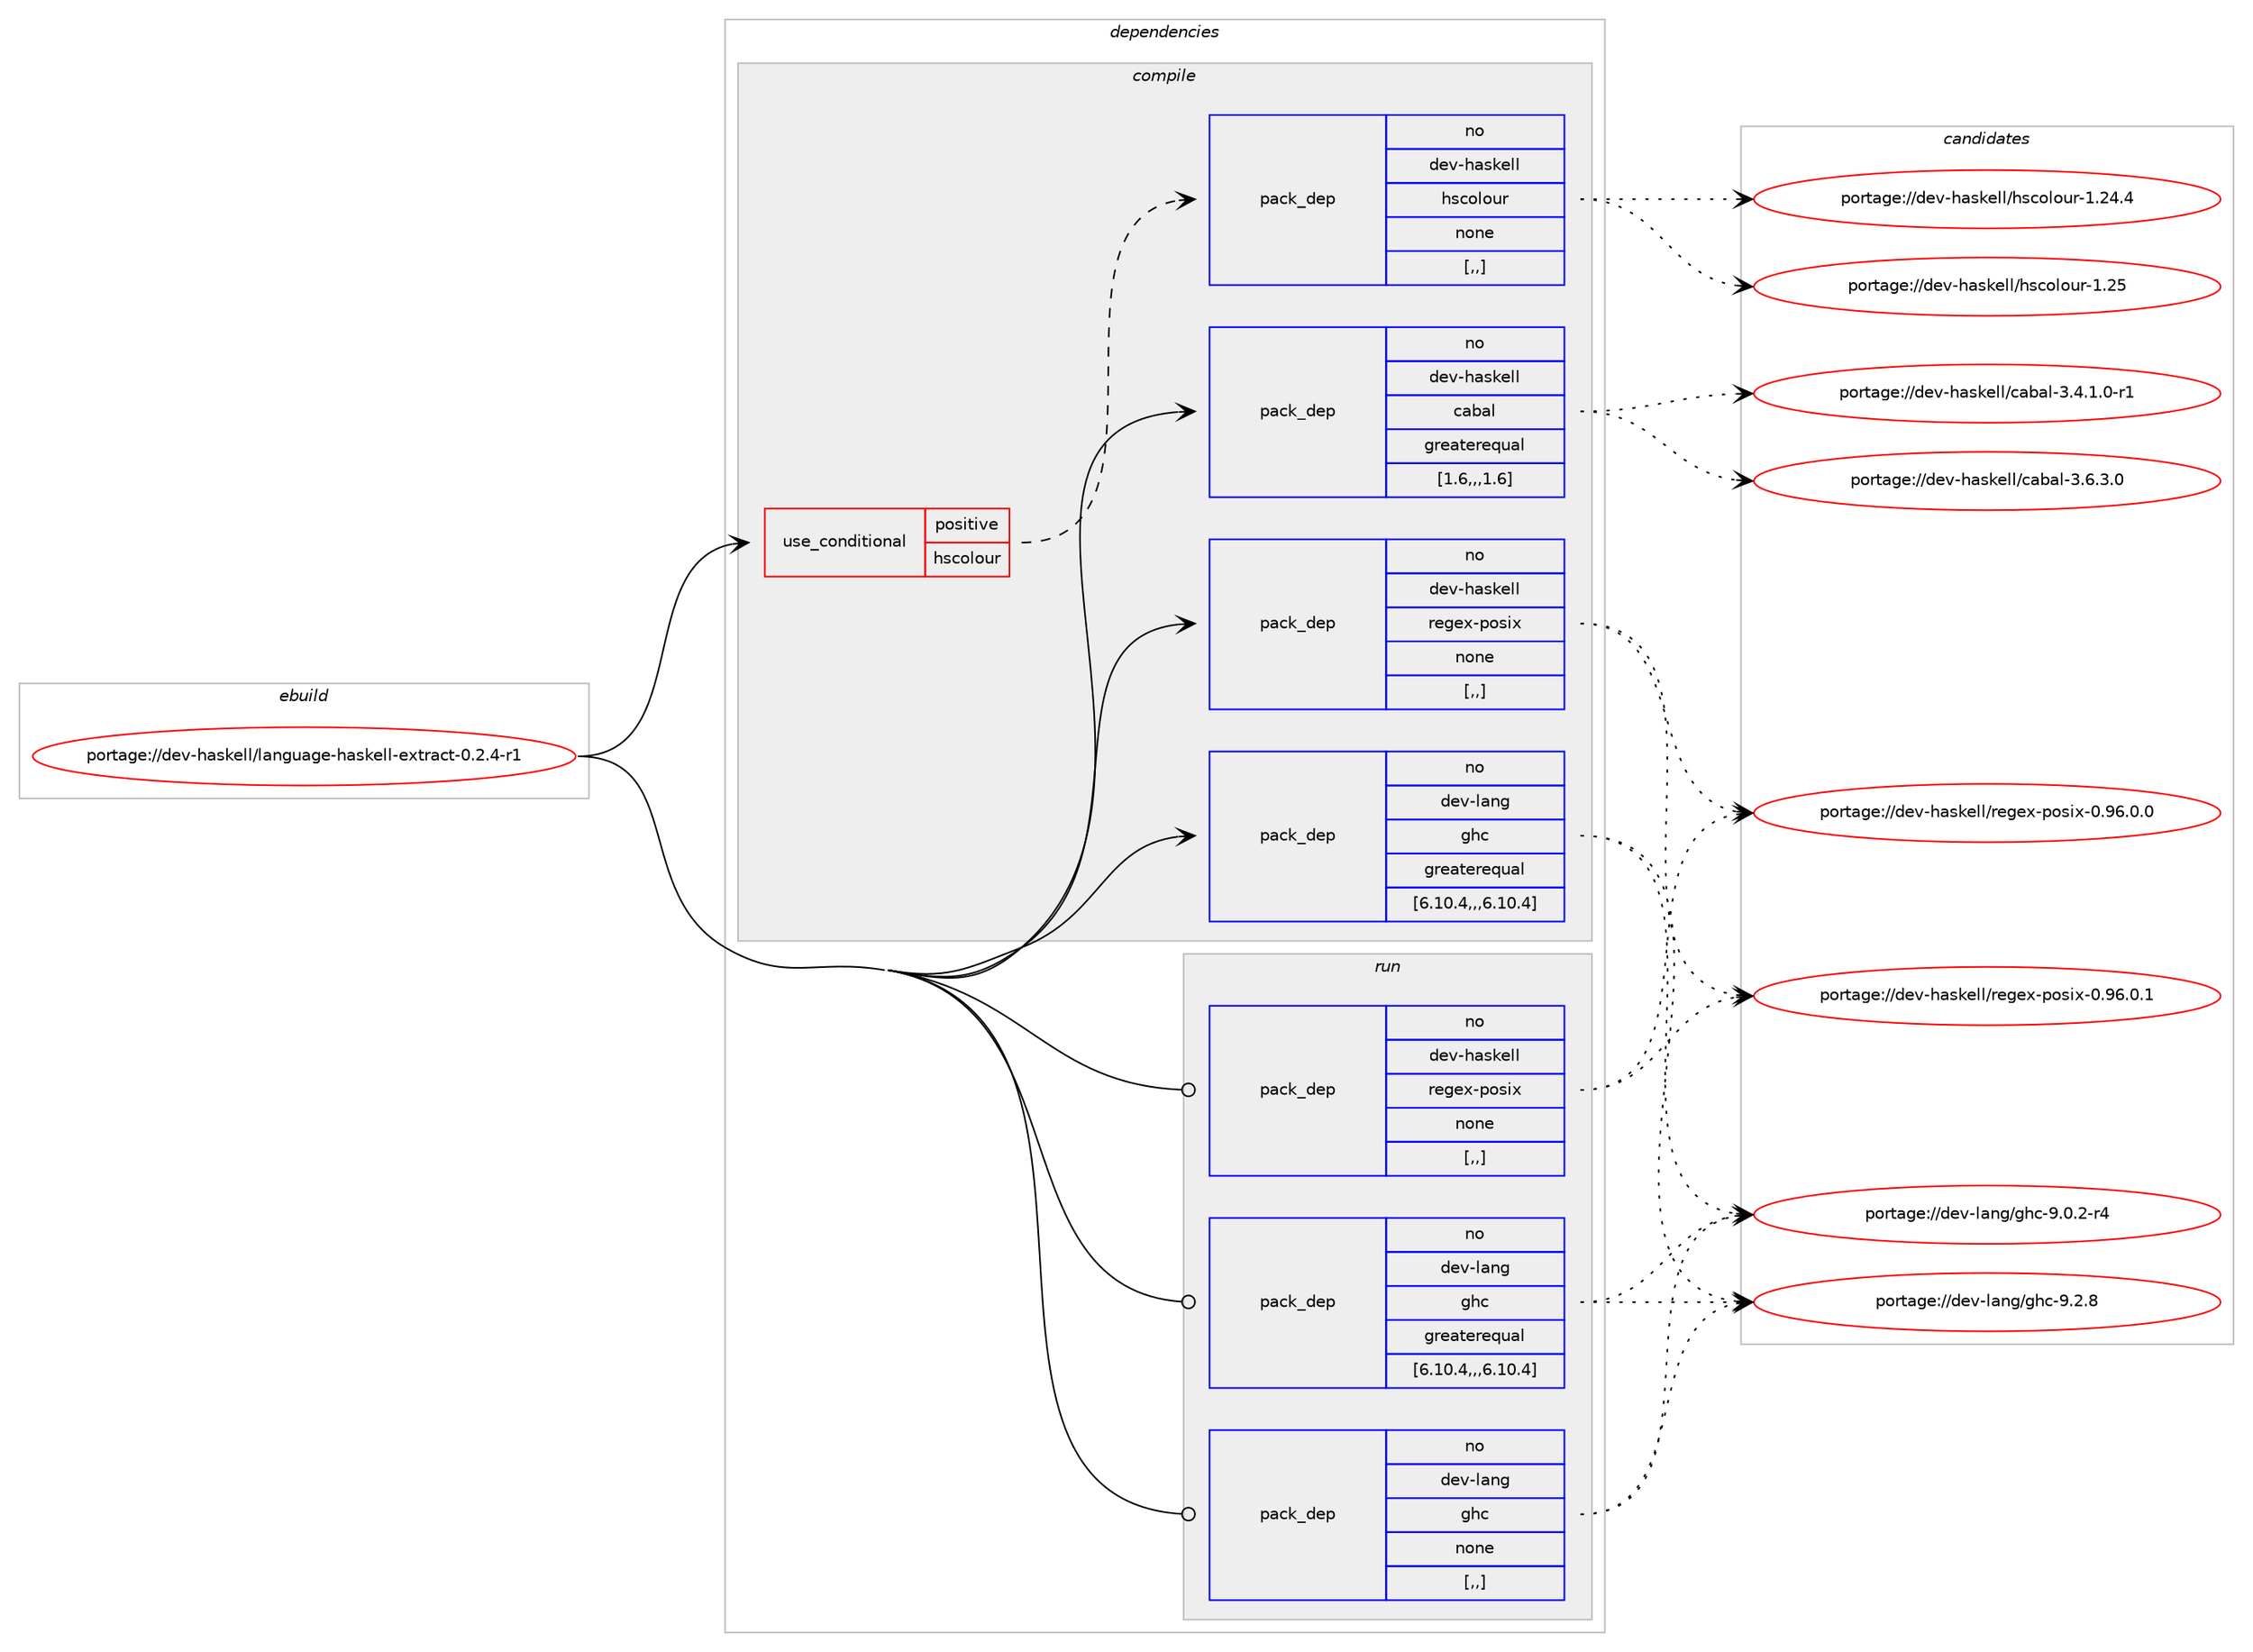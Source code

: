 digraph prolog {

# *************
# Graph options
# *************

newrank=true;
concentrate=true;
compound=true;
graph [rankdir=LR,fontname=Helvetica,fontsize=10,ranksep=1.5];#, ranksep=2.5, nodesep=0.2];
edge  [arrowhead=vee];
node  [fontname=Helvetica,fontsize=10];

# **********
# The ebuild
# **********

subgraph cluster_leftcol {
color=gray;
rank=same;
label=<<i>ebuild</i>>;
id [label="portage://dev-haskell/language-haskell-extract-0.2.4-r1", color=red, width=4, href="../dev-haskell/language-haskell-extract-0.2.4-r1.svg"];
}

# ****************
# The dependencies
# ****************

subgraph cluster_midcol {
color=gray;
label=<<i>dependencies</i>>;
subgraph cluster_compile {
fillcolor="#eeeeee";
style=filled;
label=<<i>compile</i>>;
subgraph cond20039 {
dependency81226 [label=<<TABLE BORDER="0" CELLBORDER="1" CELLSPACING="0" CELLPADDING="4"><TR><TD ROWSPAN="3" CELLPADDING="10">use_conditional</TD></TR><TR><TD>positive</TD></TR><TR><TD>hscolour</TD></TR></TABLE>>, shape=none, color=red];
subgraph pack60219 {
dependency81227 [label=<<TABLE BORDER="0" CELLBORDER="1" CELLSPACING="0" CELLPADDING="4" WIDTH="220"><TR><TD ROWSPAN="6" CELLPADDING="30">pack_dep</TD></TR><TR><TD WIDTH="110">no</TD></TR><TR><TD>dev-haskell</TD></TR><TR><TD>hscolour</TD></TR><TR><TD>none</TD></TR><TR><TD>[,,]</TD></TR></TABLE>>, shape=none, color=blue];
}
dependency81226:e -> dependency81227:w [weight=20,style="dashed",arrowhead="vee"];
}
id:e -> dependency81226:w [weight=20,style="solid",arrowhead="vee"];
subgraph pack60220 {
dependency81228 [label=<<TABLE BORDER="0" CELLBORDER="1" CELLSPACING="0" CELLPADDING="4" WIDTH="220"><TR><TD ROWSPAN="6" CELLPADDING="30">pack_dep</TD></TR><TR><TD WIDTH="110">no</TD></TR><TR><TD>dev-haskell</TD></TR><TR><TD>cabal</TD></TR><TR><TD>greaterequal</TD></TR><TR><TD>[1.6,,,1.6]</TD></TR></TABLE>>, shape=none, color=blue];
}
id:e -> dependency81228:w [weight=20,style="solid",arrowhead="vee"];
subgraph pack60221 {
dependency81229 [label=<<TABLE BORDER="0" CELLBORDER="1" CELLSPACING="0" CELLPADDING="4" WIDTH="220"><TR><TD ROWSPAN="6" CELLPADDING="30">pack_dep</TD></TR><TR><TD WIDTH="110">no</TD></TR><TR><TD>dev-haskell</TD></TR><TR><TD>regex-posix</TD></TR><TR><TD>none</TD></TR><TR><TD>[,,]</TD></TR></TABLE>>, shape=none, color=blue];
}
id:e -> dependency81229:w [weight=20,style="solid",arrowhead="vee"];
subgraph pack60222 {
dependency81230 [label=<<TABLE BORDER="0" CELLBORDER="1" CELLSPACING="0" CELLPADDING="4" WIDTH="220"><TR><TD ROWSPAN="6" CELLPADDING="30">pack_dep</TD></TR><TR><TD WIDTH="110">no</TD></TR><TR><TD>dev-lang</TD></TR><TR><TD>ghc</TD></TR><TR><TD>greaterequal</TD></TR><TR><TD>[6.10.4,,,6.10.4]</TD></TR></TABLE>>, shape=none, color=blue];
}
id:e -> dependency81230:w [weight=20,style="solid",arrowhead="vee"];
}
subgraph cluster_compileandrun {
fillcolor="#eeeeee";
style=filled;
label=<<i>compile and run</i>>;
}
subgraph cluster_run {
fillcolor="#eeeeee";
style=filled;
label=<<i>run</i>>;
subgraph pack60223 {
dependency81231 [label=<<TABLE BORDER="0" CELLBORDER="1" CELLSPACING="0" CELLPADDING="4" WIDTH="220"><TR><TD ROWSPAN="6" CELLPADDING="30">pack_dep</TD></TR><TR><TD WIDTH="110">no</TD></TR><TR><TD>dev-haskell</TD></TR><TR><TD>regex-posix</TD></TR><TR><TD>none</TD></TR><TR><TD>[,,]</TD></TR></TABLE>>, shape=none, color=blue];
}
id:e -> dependency81231:w [weight=20,style="solid",arrowhead="odot"];
subgraph pack60224 {
dependency81232 [label=<<TABLE BORDER="0" CELLBORDER="1" CELLSPACING="0" CELLPADDING="4" WIDTH="220"><TR><TD ROWSPAN="6" CELLPADDING="30">pack_dep</TD></TR><TR><TD WIDTH="110">no</TD></TR><TR><TD>dev-lang</TD></TR><TR><TD>ghc</TD></TR><TR><TD>greaterequal</TD></TR><TR><TD>[6.10.4,,,6.10.4]</TD></TR></TABLE>>, shape=none, color=blue];
}
id:e -> dependency81232:w [weight=20,style="solid",arrowhead="odot"];
subgraph pack60225 {
dependency81233 [label=<<TABLE BORDER="0" CELLBORDER="1" CELLSPACING="0" CELLPADDING="4" WIDTH="220"><TR><TD ROWSPAN="6" CELLPADDING="30">pack_dep</TD></TR><TR><TD WIDTH="110">no</TD></TR><TR><TD>dev-lang</TD></TR><TR><TD>ghc</TD></TR><TR><TD>none</TD></TR><TR><TD>[,,]</TD></TR></TABLE>>, shape=none, color=blue];
}
id:e -> dependency81233:w [weight=20,style="solid",arrowhead="odot"];
}
}

# **************
# The candidates
# **************

subgraph cluster_choices {
rank=same;
color=gray;
label=<<i>candidates</i>>;

subgraph choice60219 {
color=black;
nodesep=1;
choice1001011184510497115107101108108471041159911110811111711445494650524652 [label="portage://dev-haskell/hscolour-1.24.4", color=red, width=4,href="../dev-haskell/hscolour-1.24.4.svg"];
choice100101118451049711510710110810847104115991111081111171144549465053 [label="portage://dev-haskell/hscolour-1.25", color=red, width=4,href="../dev-haskell/hscolour-1.25.svg"];
dependency81227:e -> choice1001011184510497115107101108108471041159911110811111711445494650524652:w [style=dotted,weight="100"];
dependency81227:e -> choice100101118451049711510710110810847104115991111081111171144549465053:w [style=dotted,weight="100"];
}
subgraph choice60220 {
color=black;
nodesep=1;
choice1001011184510497115107101108108479997989710845514652464946484511449 [label="portage://dev-haskell/cabal-3.4.1.0-r1", color=red, width=4,href="../dev-haskell/cabal-3.4.1.0-r1.svg"];
choice100101118451049711510710110810847999798971084551465446514648 [label="portage://dev-haskell/cabal-3.6.3.0", color=red, width=4,href="../dev-haskell/cabal-3.6.3.0.svg"];
dependency81228:e -> choice1001011184510497115107101108108479997989710845514652464946484511449:w [style=dotted,weight="100"];
dependency81228:e -> choice100101118451049711510710110810847999798971084551465446514648:w [style=dotted,weight="100"];
}
subgraph choice60221 {
color=black;
nodesep=1;
choice10010111845104971151071011081084711410110310112045112111115105120454846575446484648 [label="portage://dev-haskell/regex-posix-0.96.0.0", color=red, width=4,href="../dev-haskell/regex-posix-0.96.0.0.svg"];
choice10010111845104971151071011081084711410110310112045112111115105120454846575446484649 [label="portage://dev-haskell/regex-posix-0.96.0.1", color=red, width=4,href="../dev-haskell/regex-posix-0.96.0.1.svg"];
dependency81229:e -> choice10010111845104971151071011081084711410110310112045112111115105120454846575446484648:w [style=dotted,weight="100"];
dependency81229:e -> choice10010111845104971151071011081084711410110310112045112111115105120454846575446484649:w [style=dotted,weight="100"];
}
subgraph choice60222 {
color=black;
nodesep=1;
choice100101118451089711010347103104994557464846504511452 [label="portage://dev-lang/ghc-9.0.2-r4", color=red, width=4,href="../dev-lang/ghc-9.0.2-r4.svg"];
choice10010111845108971101034710310499455746504656 [label="portage://dev-lang/ghc-9.2.8", color=red, width=4,href="../dev-lang/ghc-9.2.8.svg"];
dependency81230:e -> choice100101118451089711010347103104994557464846504511452:w [style=dotted,weight="100"];
dependency81230:e -> choice10010111845108971101034710310499455746504656:w [style=dotted,weight="100"];
}
subgraph choice60223 {
color=black;
nodesep=1;
choice10010111845104971151071011081084711410110310112045112111115105120454846575446484648 [label="portage://dev-haskell/regex-posix-0.96.0.0", color=red, width=4,href="../dev-haskell/regex-posix-0.96.0.0.svg"];
choice10010111845104971151071011081084711410110310112045112111115105120454846575446484649 [label="portage://dev-haskell/regex-posix-0.96.0.1", color=red, width=4,href="../dev-haskell/regex-posix-0.96.0.1.svg"];
dependency81231:e -> choice10010111845104971151071011081084711410110310112045112111115105120454846575446484648:w [style=dotted,weight="100"];
dependency81231:e -> choice10010111845104971151071011081084711410110310112045112111115105120454846575446484649:w [style=dotted,weight="100"];
}
subgraph choice60224 {
color=black;
nodesep=1;
choice100101118451089711010347103104994557464846504511452 [label="portage://dev-lang/ghc-9.0.2-r4", color=red, width=4,href="../dev-lang/ghc-9.0.2-r4.svg"];
choice10010111845108971101034710310499455746504656 [label="portage://dev-lang/ghc-9.2.8", color=red, width=4,href="../dev-lang/ghc-9.2.8.svg"];
dependency81232:e -> choice100101118451089711010347103104994557464846504511452:w [style=dotted,weight="100"];
dependency81232:e -> choice10010111845108971101034710310499455746504656:w [style=dotted,weight="100"];
}
subgraph choice60225 {
color=black;
nodesep=1;
choice100101118451089711010347103104994557464846504511452 [label="portage://dev-lang/ghc-9.0.2-r4", color=red, width=4,href="../dev-lang/ghc-9.0.2-r4.svg"];
choice10010111845108971101034710310499455746504656 [label="portage://dev-lang/ghc-9.2.8", color=red, width=4,href="../dev-lang/ghc-9.2.8.svg"];
dependency81233:e -> choice100101118451089711010347103104994557464846504511452:w [style=dotted,weight="100"];
dependency81233:e -> choice10010111845108971101034710310499455746504656:w [style=dotted,weight="100"];
}
}

}

